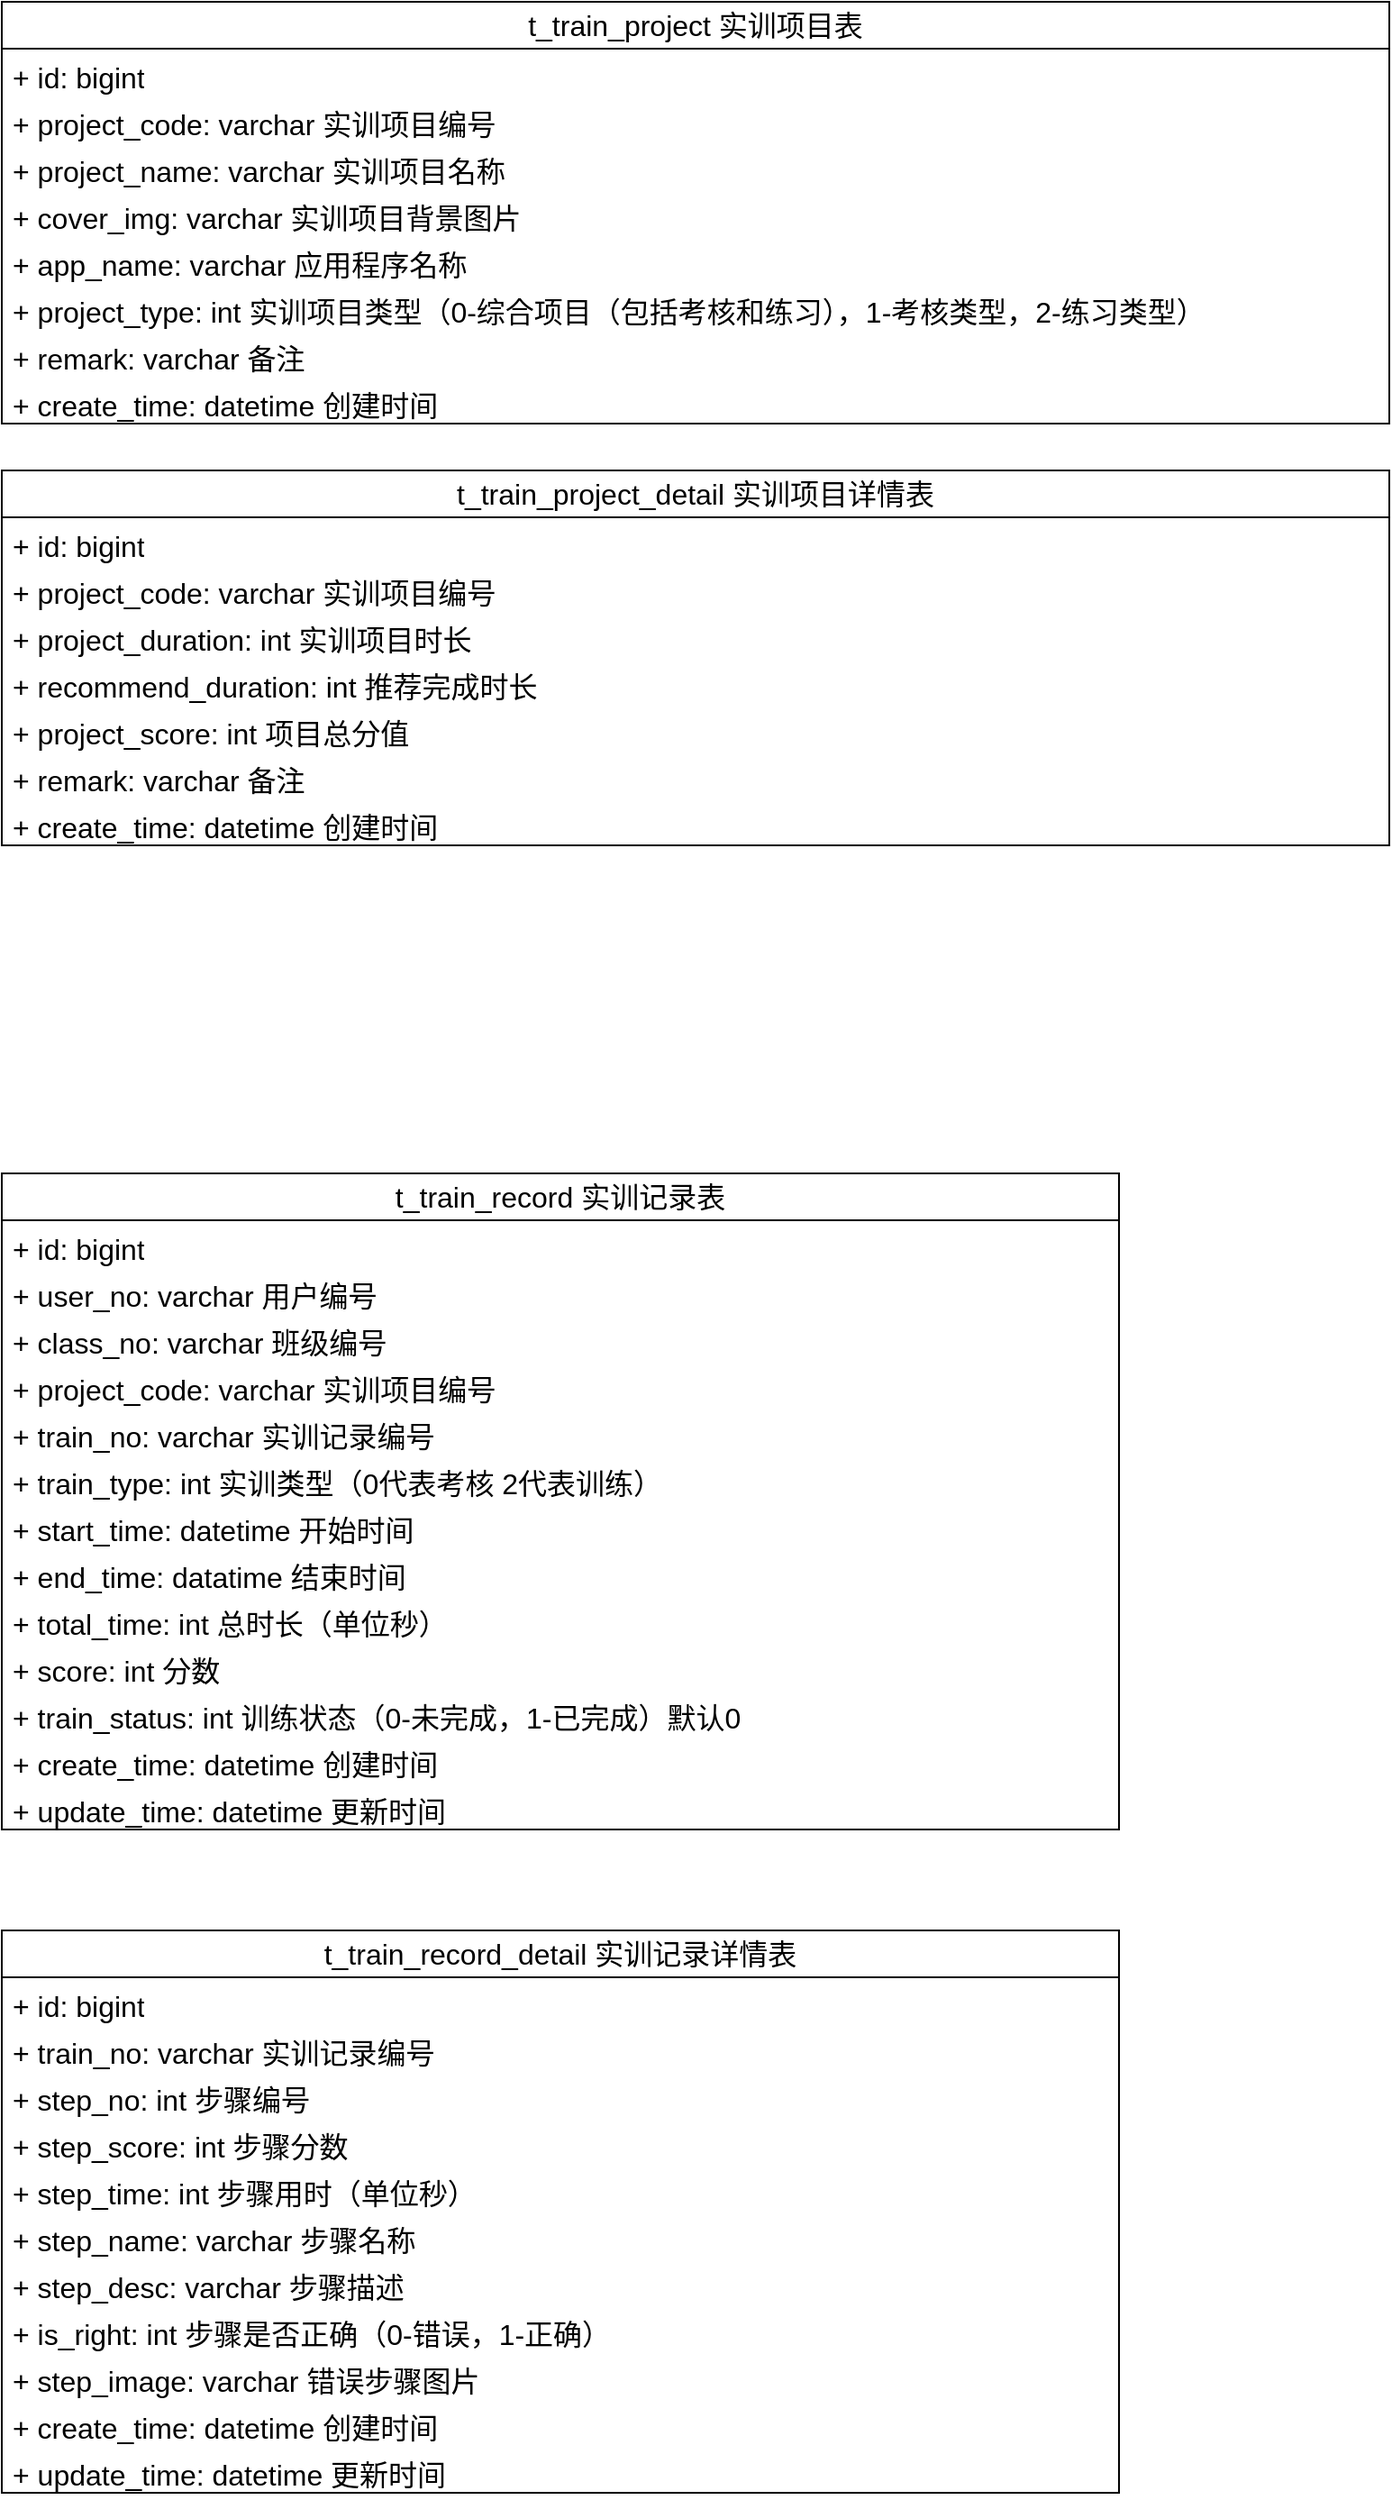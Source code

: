 <mxfile version="21.3.7" type="github">
  <diagram name="第 1 页" id="k1q9DpE-isMBgyAAqlI9">
    <mxGraphModel dx="1434" dy="746" grid="1" gridSize="10" guides="1" tooltips="1" connect="1" arrows="1" fold="1" page="1" pageScale="1" pageWidth="1100" pageHeight="850" math="0" shadow="0">
      <root>
        <mxCell id="0" />
        <mxCell id="1" parent="0" />
        <mxCell id="wxieoRivzR5WsgRl4trM-5" value="t_train_project 实训项目表" style="swimlane;fontStyle=0;childLayout=stackLayout;horizontal=1;startSize=26;fillColor=none;horizontalStack=0;resizeParent=1;resizeParentMax=0;resizeLast=0;collapsible=1;marginBottom=0;whiteSpace=wrap;html=1;fontSize=16;" vertex="1" parent="1">
          <mxGeometry x="90" y="60" width="770" height="234" as="geometry">
            <mxRectangle x="80" y="100" width="100" height="30" as="alternateBounds" />
          </mxGeometry>
        </mxCell>
        <mxCell id="wxieoRivzR5WsgRl4trM-6" value="+ id: bigint" style="text;strokeColor=none;fillColor=none;align=left;verticalAlign=top;spacingLeft=4;spacingRight=4;overflow=hidden;rotatable=0;points=[[0,0.5],[1,0.5]];portConstraint=eastwest;whiteSpace=wrap;html=1;fontSize=16;" vertex="1" parent="wxieoRivzR5WsgRl4trM-5">
          <mxGeometry y="26" width="770" height="26" as="geometry" />
        </mxCell>
        <mxCell id="wxieoRivzR5WsgRl4trM-7" value="+ project_code: varchar 实训项目编号" style="text;strokeColor=none;fillColor=none;align=left;verticalAlign=top;spacingLeft=4;spacingRight=4;overflow=hidden;rotatable=0;points=[[0,0.5],[1,0.5]];portConstraint=eastwest;whiteSpace=wrap;html=1;fontSize=16;" vertex="1" parent="wxieoRivzR5WsgRl4trM-5">
          <mxGeometry y="52" width="770" height="26" as="geometry" />
        </mxCell>
        <mxCell id="wxieoRivzR5WsgRl4trM-8" value="+ project_name: varchar 实训项目名称" style="text;strokeColor=none;fillColor=none;align=left;verticalAlign=top;spacingLeft=4;spacingRight=4;overflow=hidden;rotatable=0;points=[[0,0.5],[1,0.5]];portConstraint=eastwest;whiteSpace=wrap;html=1;fontSize=16;" vertex="1" parent="wxieoRivzR5WsgRl4trM-5">
          <mxGeometry y="78" width="770" height="26" as="geometry" />
        </mxCell>
        <mxCell id="wxieoRivzR5WsgRl4trM-9" value="+ cover_img: varchar 实训项目背景图片" style="text;strokeColor=none;fillColor=none;align=left;verticalAlign=top;spacingLeft=4;spacingRight=4;overflow=hidden;rotatable=0;points=[[0,0.5],[1,0.5]];portConstraint=eastwest;whiteSpace=wrap;html=1;fontSize=16;" vertex="1" parent="wxieoRivzR5WsgRl4trM-5">
          <mxGeometry y="104" width="770" height="26" as="geometry" />
        </mxCell>
        <mxCell id="wxieoRivzR5WsgRl4trM-10" value="+ app_name: varchar 应用程序名称" style="text;strokeColor=none;fillColor=none;align=left;verticalAlign=top;spacingLeft=4;spacingRight=4;overflow=hidden;rotatable=0;points=[[0,0.5],[1,0.5]];portConstraint=eastwest;whiteSpace=wrap;html=1;fontSize=16;" vertex="1" parent="wxieoRivzR5WsgRl4trM-5">
          <mxGeometry y="130" width="770" height="26" as="geometry" />
        </mxCell>
        <mxCell id="wxieoRivzR5WsgRl4trM-54" value="+ project_type: int 实训项目类型（0-综合项目（包括考核和练习），1-考核类型，2-练习类型）" style="text;strokeColor=none;fillColor=none;align=left;verticalAlign=top;spacingLeft=4;spacingRight=4;overflow=hidden;rotatable=0;points=[[0,0.5],[1,0.5]];portConstraint=eastwest;whiteSpace=wrap;html=1;fontSize=16;" vertex="1" parent="wxieoRivzR5WsgRl4trM-5">
          <mxGeometry y="156" width="770" height="26" as="geometry" />
        </mxCell>
        <mxCell id="wxieoRivzR5WsgRl4trM-11" value="+&amp;nbsp;remark: varchar 备注" style="text;strokeColor=none;fillColor=none;align=left;verticalAlign=top;spacingLeft=4;spacingRight=4;overflow=hidden;rotatable=0;points=[[0,0.5],[1,0.5]];portConstraint=eastwest;whiteSpace=wrap;html=1;fontSize=16;" vertex="1" parent="wxieoRivzR5WsgRl4trM-5">
          <mxGeometry y="182" width="770" height="26" as="geometry" />
        </mxCell>
        <mxCell id="wxieoRivzR5WsgRl4trM-12" value="+&amp;nbsp;create_time: datetime 创建时间" style="text;strokeColor=none;fillColor=none;align=left;verticalAlign=top;spacingLeft=4;spacingRight=4;overflow=hidden;rotatable=0;points=[[0,0.5],[1,0.5]];portConstraint=eastwest;whiteSpace=wrap;html=1;fontSize=16;" vertex="1" parent="wxieoRivzR5WsgRl4trM-5">
          <mxGeometry y="208" width="770" height="26" as="geometry" />
        </mxCell>
        <mxCell id="wxieoRivzR5WsgRl4trM-13" value="t_train_project_detail 实训项目详情表" style="swimlane;fontStyle=0;childLayout=stackLayout;horizontal=1;startSize=26;fillColor=none;horizontalStack=0;resizeParent=1;resizeParentMax=0;resizeLast=0;collapsible=1;marginBottom=0;whiteSpace=wrap;html=1;fontSize=16;" vertex="1" parent="1">
          <mxGeometry x="90" y="320" width="770" height="208" as="geometry">
            <mxRectangle x="80" y="100" width="100" height="30" as="alternateBounds" />
          </mxGeometry>
        </mxCell>
        <mxCell id="wxieoRivzR5WsgRl4trM-14" value="+ id: bigint" style="text;strokeColor=none;fillColor=none;align=left;verticalAlign=top;spacingLeft=4;spacingRight=4;overflow=hidden;rotatable=0;points=[[0,0.5],[1,0.5]];portConstraint=eastwest;whiteSpace=wrap;html=1;fontSize=16;" vertex="1" parent="wxieoRivzR5WsgRl4trM-13">
          <mxGeometry y="26" width="770" height="26" as="geometry" />
        </mxCell>
        <mxCell id="wxieoRivzR5WsgRl4trM-15" value="+ project_code: varchar 实训项目编号" style="text;strokeColor=none;fillColor=none;align=left;verticalAlign=top;spacingLeft=4;spacingRight=4;overflow=hidden;rotatable=0;points=[[0,0.5],[1,0.5]];portConstraint=eastwest;whiteSpace=wrap;html=1;fontSize=16;" vertex="1" parent="wxieoRivzR5WsgRl4trM-13">
          <mxGeometry y="52" width="770" height="26" as="geometry" />
        </mxCell>
        <mxCell id="wxieoRivzR5WsgRl4trM-16" value="+ project_duration: int 实训项目时长" style="text;strokeColor=none;fillColor=none;align=left;verticalAlign=top;spacingLeft=4;spacingRight=4;overflow=hidden;rotatable=0;points=[[0,0.5],[1,0.5]];portConstraint=eastwest;whiteSpace=wrap;html=1;fontSize=16;" vertex="1" parent="wxieoRivzR5WsgRl4trM-13">
          <mxGeometry y="78" width="770" height="26" as="geometry" />
        </mxCell>
        <mxCell id="wxieoRivzR5WsgRl4trM-17" value="+ recommend_duration: int 推荐完成时长" style="text;strokeColor=none;fillColor=none;align=left;verticalAlign=top;spacingLeft=4;spacingRight=4;overflow=hidden;rotatable=0;points=[[0,0.5],[1,0.5]];portConstraint=eastwest;whiteSpace=wrap;html=1;fontSize=16;" vertex="1" parent="wxieoRivzR5WsgRl4trM-13">
          <mxGeometry y="104" width="770" height="26" as="geometry" />
        </mxCell>
        <mxCell id="wxieoRivzR5WsgRl4trM-18" value="+ project_score: int 项目总分值" style="text;strokeColor=none;fillColor=none;align=left;verticalAlign=top;spacingLeft=4;spacingRight=4;overflow=hidden;rotatable=0;points=[[0,0.5],[1,0.5]];portConstraint=eastwest;whiteSpace=wrap;html=1;fontSize=16;" vertex="1" parent="wxieoRivzR5WsgRl4trM-13">
          <mxGeometry y="130" width="770" height="26" as="geometry" />
        </mxCell>
        <mxCell id="wxieoRivzR5WsgRl4trM-19" value="+&amp;nbsp;remark: varchar 备注" style="text;strokeColor=none;fillColor=none;align=left;verticalAlign=top;spacingLeft=4;spacingRight=4;overflow=hidden;rotatable=0;points=[[0,0.5],[1,0.5]];portConstraint=eastwest;whiteSpace=wrap;html=1;fontSize=16;" vertex="1" parent="wxieoRivzR5WsgRl4trM-13">
          <mxGeometry y="156" width="770" height="26" as="geometry" />
        </mxCell>
        <mxCell id="wxieoRivzR5WsgRl4trM-20" value="+&amp;nbsp;create_time: datetime 创建时间" style="text;strokeColor=none;fillColor=none;align=left;verticalAlign=top;spacingLeft=4;spacingRight=4;overflow=hidden;rotatable=0;points=[[0,0.5],[1,0.5]];portConstraint=eastwest;whiteSpace=wrap;html=1;fontSize=16;" vertex="1" parent="wxieoRivzR5WsgRl4trM-13">
          <mxGeometry y="182" width="770" height="26" as="geometry" />
        </mxCell>
        <mxCell id="wxieoRivzR5WsgRl4trM-21" value="t_train_record 实训记录表" style="swimlane;fontStyle=0;childLayout=stackLayout;horizontal=1;startSize=26;fillColor=none;horizontalStack=0;resizeParent=1;resizeParentMax=0;resizeLast=0;collapsible=1;marginBottom=0;whiteSpace=wrap;html=1;fontSize=16;" vertex="1" parent="1">
          <mxGeometry x="90" y="710" width="620" height="364" as="geometry">
            <mxRectangle x="80" y="100" width="100" height="30" as="alternateBounds" />
          </mxGeometry>
        </mxCell>
        <mxCell id="wxieoRivzR5WsgRl4trM-22" value="+ id: bigint" style="text;strokeColor=none;fillColor=none;align=left;verticalAlign=top;spacingLeft=4;spacingRight=4;overflow=hidden;rotatable=0;points=[[0,0.5],[1,0.5]];portConstraint=eastwest;whiteSpace=wrap;html=1;fontSize=16;" vertex="1" parent="wxieoRivzR5WsgRl4trM-21">
          <mxGeometry y="26" width="620" height="26" as="geometry" />
        </mxCell>
        <mxCell id="wxieoRivzR5WsgRl4trM-29" value="+ user_no: varchar 用户编号" style="text;strokeColor=none;fillColor=none;align=left;verticalAlign=top;spacingLeft=4;spacingRight=4;overflow=hidden;rotatable=0;points=[[0,0.5],[1,0.5]];portConstraint=eastwest;whiteSpace=wrap;html=1;fontSize=16;" vertex="1" parent="wxieoRivzR5WsgRl4trM-21">
          <mxGeometry y="52" width="620" height="26" as="geometry" />
        </mxCell>
        <mxCell id="wxieoRivzR5WsgRl4trM-23" value="+ class_no: varchar 班级编号" style="text;strokeColor=none;fillColor=none;align=left;verticalAlign=top;spacingLeft=4;spacingRight=4;overflow=hidden;rotatable=0;points=[[0,0.5],[1,0.5]];portConstraint=eastwest;whiteSpace=wrap;html=1;fontSize=16;" vertex="1" parent="wxieoRivzR5WsgRl4trM-21">
          <mxGeometry y="78" width="620" height="26" as="geometry" />
        </mxCell>
        <mxCell id="wxieoRivzR5WsgRl4trM-24" value="+ project_code: varchar 实训项目编号" style="text;strokeColor=none;fillColor=none;align=left;verticalAlign=top;spacingLeft=4;spacingRight=4;overflow=hidden;rotatable=0;points=[[0,0.5],[1,0.5]];portConstraint=eastwest;whiteSpace=wrap;html=1;fontSize=16;" vertex="1" parent="wxieoRivzR5WsgRl4trM-21">
          <mxGeometry y="104" width="620" height="26" as="geometry" />
        </mxCell>
        <mxCell id="wxieoRivzR5WsgRl4trM-30" value="+ train_no: varchar 实训记录编号" style="text;strokeColor=none;fillColor=none;align=left;verticalAlign=top;spacingLeft=4;spacingRight=4;overflow=hidden;rotatable=0;points=[[0,0.5],[1,0.5]];portConstraint=eastwest;whiteSpace=wrap;html=1;fontSize=16;" vertex="1" parent="wxieoRivzR5WsgRl4trM-21">
          <mxGeometry y="130" width="620" height="26" as="geometry" />
        </mxCell>
        <mxCell id="wxieoRivzR5WsgRl4trM-25" value="+ train_type: int&amp;nbsp;实训类型（0代表考核 2代表训练）" style="text;strokeColor=none;fillColor=none;align=left;verticalAlign=top;spacingLeft=4;spacingRight=4;overflow=hidden;rotatable=0;points=[[0,0.5],[1,0.5]];portConstraint=eastwest;whiteSpace=wrap;html=1;fontSize=16;" vertex="1" parent="wxieoRivzR5WsgRl4trM-21">
          <mxGeometry y="156" width="620" height="26" as="geometry" />
        </mxCell>
        <mxCell id="wxieoRivzR5WsgRl4trM-26" value="+ start_time: datetime 开始时间" style="text;strokeColor=none;fillColor=none;align=left;verticalAlign=top;spacingLeft=4;spacingRight=4;overflow=hidden;rotatable=0;points=[[0,0.5],[1,0.5]];portConstraint=eastwest;whiteSpace=wrap;html=1;fontSize=16;" vertex="1" parent="wxieoRivzR5WsgRl4trM-21">
          <mxGeometry y="182" width="620" height="26" as="geometry" />
        </mxCell>
        <mxCell id="wxieoRivzR5WsgRl4trM-27" value="+&amp;nbsp;end_time: datatime 结束时间" style="text;strokeColor=none;fillColor=none;align=left;verticalAlign=top;spacingLeft=4;spacingRight=4;overflow=hidden;rotatable=0;points=[[0,0.5],[1,0.5]];portConstraint=eastwest;whiteSpace=wrap;html=1;fontSize=16;" vertex="1" parent="wxieoRivzR5WsgRl4trM-21">
          <mxGeometry y="208" width="620" height="26" as="geometry" />
        </mxCell>
        <mxCell id="wxieoRivzR5WsgRl4trM-31" value="+ total_time: int 总时长（单位秒）" style="text;strokeColor=none;fillColor=none;align=left;verticalAlign=top;spacingLeft=4;spacingRight=4;overflow=hidden;rotatable=0;points=[[0,0.5],[1,0.5]];portConstraint=eastwest;whiteSpace=wrap;html=1;fontSize=16;" vertex="1" parent="wxieoRivzR5WsgRl4trM-21">
          <mxGeometry y="234" width="620" height="26" as="geometry" />
        </mxCell>
        <mxCell id="wxieoRivzR5WsgRl4trM-32" value="+ score: int 分数" style="text;strokeColor=none;fillColor=none;align=left;verticalAlign=top;spacingLeft=4;spacingRight=4;overflow=hidden;rotatable=0;points=[[0,0.5],[1,0.5]];portConstraint=eastwest;whiteSpace=wrap;html=1;fontSize=16;" vertex="1" parent="wxieoRivzR5WsgRl4trM-21">
          <mxGeometry y="260" width="620" height="26" as="geometry" />
        </mxCell>
        <mxCell id="wxieoRivzR5WsgRl4trM-33" value="+ train_status: int&amp;nbsp;训练状态（0-未完成，1-已完成）默认0" style="text;strokeColor=none;fillColor=none;align=left;verticalAlign=top;spacingLeft=4;spacingRight=4;overflow=hidden;rotatable=0;points=[[0,0.5],[1,0.5]];portConstraint=eastwest;whiteSpace=wrap;html=1;fontSize=16;" vertex="1" parent="wxieoRivzR5WsgRl4trM-21">
          <mxGeometry y="286" width="620" height="26" as="geometry" />
        </mxCell>
        <mxCell id="wxieoRivzR5WsgRl4trM-28" value="+&amp;nbsp;create_time: datetime 创建时间" style="text;strokeColor=none;fillColor=none;align=left;verticalAlign=top;spacingLeft=4;spacingRight=4;overflow=hidden;rotatable=0;points=[[0,0.5],[1,0.5]];portConstraint=eastwest;whiteSpace=wrap;html=1;fontSize=16;" vertex="1" parent="wxieoRivzR5WsgRl4trM-21">
          <mxGeometry y="312" width="620" height="26" as="geometry" />
        </mxCell>
        <mxCell id="wxieoRivzR5WsgRl4trM-34" value="+ update_time: datetime 更新时间" style="text;strokeColor=none;fillColor=none;align=left;verticalAlign=top;spacingLeft=4;spacingRight=4;overflow=hidden;rotatable=0;points=[[0,0.5],[1,0.5]];portConstraint=eastwest;whiteSpace=wrap;html=1;fontSize=16;" vertex="1" parent="wxieoRivzR5WsgRl4trM-21">
          <mxGeometry y="338" width="620" height="26" as="geometry" />
        </mxCell>
        <mxCell id="wxieoRivzR5WsgRl4trM-35" value="t_train_record_detail 实训记录详情表" style="swimlane;fontStyle=0;childLayout=stackLayout;horizontal=1;startSize=26;fillColor=none;horizontalStack=0;resizeParent=1;resizeParentMax=0;resizeLast=0;collapsible=1;marginBottom=0;whiteSpace=wrap;html=1;fontSize=16;" vertex="1" parent="1">
          <mxGeometry x="90" y="1130" width="620" height="312" as="geometry">
            <mxRectangle x="80" y="100" width="100" height="30" as="alternateBounds" />
          </mxGeometry>
        </mxCell>
        <mxCell id="wxieoRivzR5WsgRl4trM-36" value="+ id: bigint" style="text;strokeColor=none;fillColor=none;align=left;verticalAlign=top;spacingLeft=4;spacingRight=4;overflow=hidden;rotatable=0;points=[[0,0.5],[1,0.5]];portConstraint=eastwest;whiteSpace=wrap;html=1;fontSize=16;" vertex="1" parent="wxieoRivzR5WsgRl4trM-35">
          <mxGeometry y="26" width="620" height="26" as="geometry" />
        </mxCell>
        <mxCell id="wxieoRivzR5WsgRl4trM-40" value="+ train_no: varchar 实训记录编号" style="text;strokeColor=none;fillColor=none;align=left;verticalAlign=top;spacingLeft=4;spacingRight=4;overflow=hidden;rotatable=0;points=[[0,0.5],[1,0.5]];portConstraint=eastwest;whiteSpace=wrap;html=1;fontSize=16;" vertex="1" parent="wxieoRivzR5WsgRl4trM-35">
          <mxGeometry y="52" width="620" height="26" as="geometry" />
        </mxCell>
        <mxCell id="wxieoRivzR5WsgRl4trM-41" value="+ step_no: int 步骤编号" style="text;strokeColor=none;fillColor=none;align=left;verticalAlign=top;spacingLeft=4;spacingRight=4;overflow=hidden;rotatable=0;points=[[0,0.5],[1,0.5]];portConstraint=eastwest;whiteSpace=wrap;html=1;fontSize=16;" vertex="1" parent="wxieoRivzR5WsgRl4trM-35">
          <mxGeometry y="78" width="620" height="26" as="geometry" />
        </mxCell>
        <mxCell id="wxieoRivzR5WsgRl4trM-42" value="+ step_score: int 步骤分数" style="text;strokeColor=none;fillColor=none;align=left;verticalAlign=top;spacingLeft=4;spacingRight=4;overflow=hidden;rotatable=0;points=[[0,0.5],[1,0.5]];portConstraint=eastwest;whiteSpace=wrap;html=1;fontSize=16;" vertex="1" parent="wxieoRivzR5WsgRl4trM-35">
          <mxGeometry y="104" width="620" height="26" as="geometry" />
        </mxCell>
        <mxCell id="wxieoRivzR5WsgRl4trM-49" value="+ step_time: int 步骤用时（单位秒）" style="text;strokeColor=none;fillColor=none;align=left;verticalAlign=top;spacingLeft=4;spacingRight=4;overflow=hidden;rotatable=0;points=[[0,0.5],[1,0.5]];portConstraint=eastwest;whiteSpace=wrap;html=1;fontSize=16;" vertex="1" parent="wxieoRivzR5WsgRl4trM-35">
          <mxGeometry y="130" width="620" height="26" as="geometry" />
        </mxCell>
        <mxCell id="wxieoRivzR5WsgRl4trM-50" value="+ step_name: varchar 步骤名称" style="text;strokeColor=none;fillColor=none;align=left;verticalAlign=top;spacingLeft=4;spacingRight=4;overflow=hidden;rotatable=0;points=[[0,0.5],[1,0.5]];portConstraint=eastwest;whiteSpace=wrap;html=1;fontSize=16;" vertex="1" parent="wxieoRivzR5WsgRl4trM-35">
          <mxGeometry y="156" width="620" height="26" as="geometry" />
        </mxCell>
        <mxCell id="wxieoRivzR5WsgRl4trM-51" value="+ step_desc: varchar 步骤描述" style="text;strokeColor=none;fillColor=none;align=left;verticalAlign=top;spacingLeft=4;spacingRight=4;overflow=hidden;rotatable=0;points=[[0,0.5],[1,0.5]];portConstraint=eastwest;whiteSpace=wrap;html=1;fontSize=16;" vertex="1" parent="wxieoRivzR5WsgRl4trM-35">
          <mxGeometry y="182" width="620" height="26" as="geometry" />
        </mxCell>
        <mxCell id="wxieoRivzR5WsgRl4trM-52" value="+ is_right: int 步骤是否正确（0-错误，1-正确）" style="text;strokeColor=none;fillColor=none;align=left;verticalAlign=top;spacingLeft=4;spacingRight=4;overflow=hidden;rotatable=0;points=[[0,0.5],[1,0.5]];portConstraint=eastwest;whiteSpace=wrap;html=1;fontSize=16;" vertex="1" parent="wxieoRivzR5WsgRl4trM-35">
          <mxGeometry y="208" width="620" height="26" as="geometry" />
        </mxCell>
        <mxCell id="wxieoRivzR5WsgRl4trM-53" value="+ step_image: varchar 错误步骤图片" style="text;strokeColor=none;fillColor=none;align=left;verticalAlign=top;spacingLeft=4;spacingRight=4;overflow=hidden;rotatable=0;points=[[0,0.5],[1,0.5]];portConstraint=eastwest;whiteSpace=wrap;html=1;fontSize=16;" vertex="1" parent="wxieoRivzR5WsgRl4trM-35">
          <mxGeometry y="234" width="620" height="26" as="geometry" />
        </mxCell>
        <mxCell id="wxieoRivzR5WsgRl4trM-47" value="+&amp;nbsp;create_time: datetime 创建时间" style="text;strokeColor=none;fillColor=none;align=left;verticalAlign=top;spacingLeft=4;spacingRight=4;overflow=hidden;rotatable=0;points=[[0,0.5],[1,0.5]];portConstraint=eastwest;whiteSpace=wrap;html=1;fontSize=16;" vertex="1" parent="wxieoRivzR5WsgRl4trM-35">
          <mxGeometry y="260" width="620" height="26" as="geometry" />
        </mxCell>
        <mxCell id="wxieoRivzR5WsgRl4trM-48" value="+ update_time: datetime 更新时间" style="text;strokeColor=none;fillColor=none;align=left;verticalAlign=top;spacingLeft=4;spacingRight=4;overflow=hidden;rotatable=0;points=[[0,0.5],[1,0.5]];portConstraint=eastwest;whiteSpace=wrap;html=1;fontSize=16;" vertex="1" parent="wxieoRivzR5WsgRl4trM-35">
          <mxGeometry y="286" width="620" height="26" as="geometry" />
        </mxCell>
      </root>
    </mxGraphModel>
  </diagram>
</mxfile>
